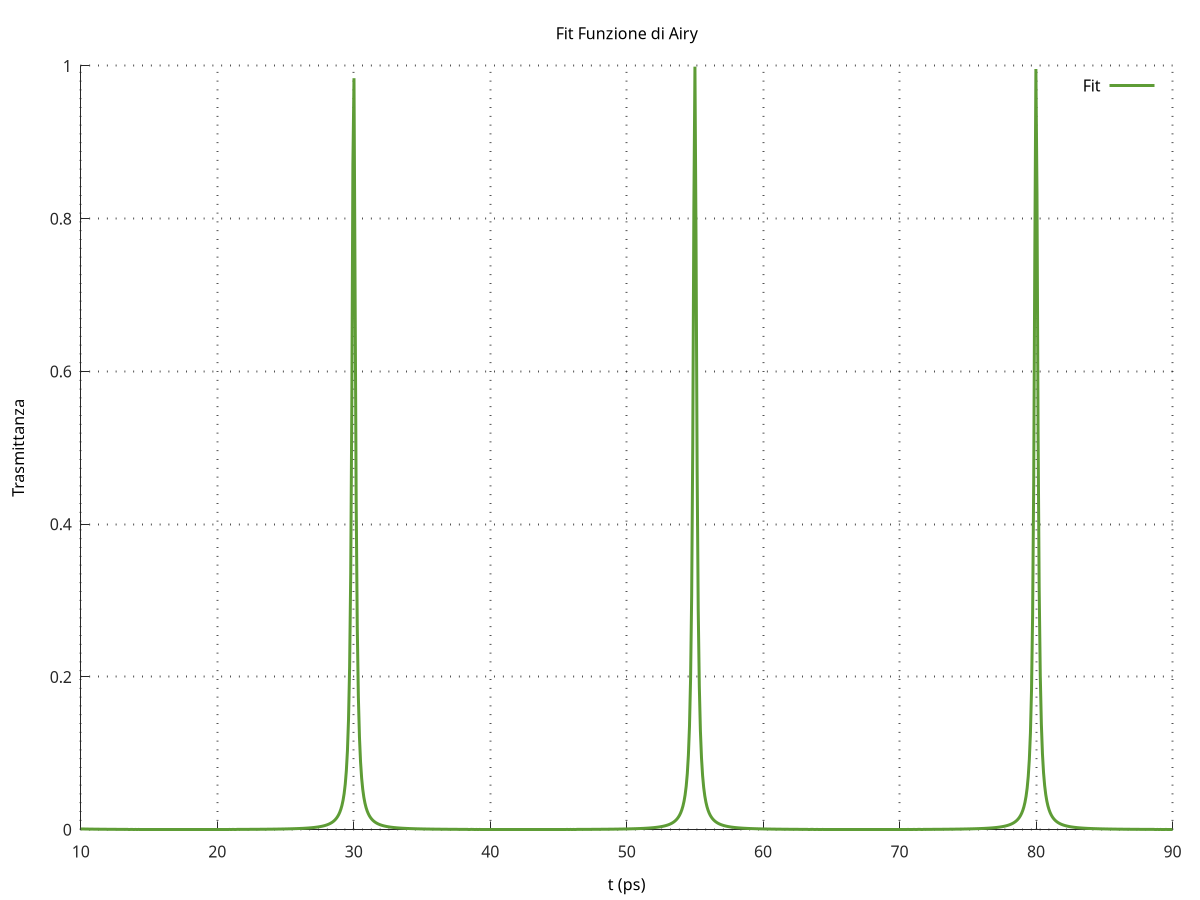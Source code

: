 #terminal type
set terminal pngcairo size 1600,900 enhanced font 'Verdana,15'
set output 'plot.png'
set sample 1000

#stats
stats 'ch2' using 2 nooutput


#title
set title "Fit Funzione di Airy"

#background and axis
set style line 11 lc rgb '#282828' lt 1
set border 3 back ls 11
set tics nomirror

set format x "%.0t0"
set xlabel 't (ps)'
set ylabel 'Trasmittanza'
set xrange [1:9]
set yrange [0:1]

set style line 12 lc rgb '#282828' lt 0 lw 2
set grid back ls 12

#line styles
set style line 1 lc rgb '#5e9c36' pt 6 ps 2 lt 1 lw 3 pi -8# --- green
set style line 2 lc rgb '#660000' pt 6 ps 2 lt 1 lw 3 pi -8# --- red
set style line 3 lc rgb '#0022ee' pt 6 ps 2 lt 1 lw 3 # --- blue
set style line 4 lc rgb '#764c64' pt 6 ps 2 lt 1 lw 3 # --- pink
set style line 5 lc rgb '#1155ff' pt 6 ps 2 lt 1 lw 3 # --- blueish
set style line 6  lc rgb '#0099ad' lt 1 lw 3
set style line 7  lc rgb '#00ada4' lt 1 lw 3
set style line 8  lc rgb '#00ad88' lt 1 lw 3
set style line 9  lc rgb '#00ad6b' lt 1 lw 3
set style line 10 lc rgb '#00ad4e' lt 1 lw 3
set style line 11 lc rgb '#00ad31' lt 1 lw 3
set style line 12 lc rgb '#00ad14' lt 1 lw 3
set style line 13 lc rgb '#09ad00' lt 1 lw 3
set style line 15 lc rgb '#660000' pt 6 ps 2 lt 1 lw 3 # --- #660000

#key
set key top right

#fit
f(x) = 1/(1+(2*(A/pi)*sin(w*pi*(x-x0)))**2 )

A=80
w=1/2.5
x0=3
fit [2:7]  f(x) 'ch2' u ($1/10**11):($2/STATS_max) via A,x0,w

#plot

plot 'ch2' u ($1/10**11):($2/STATS_max) t 'CH1	' w lines ls 2 , \
	f(x) ls 1 t 'Fit'




